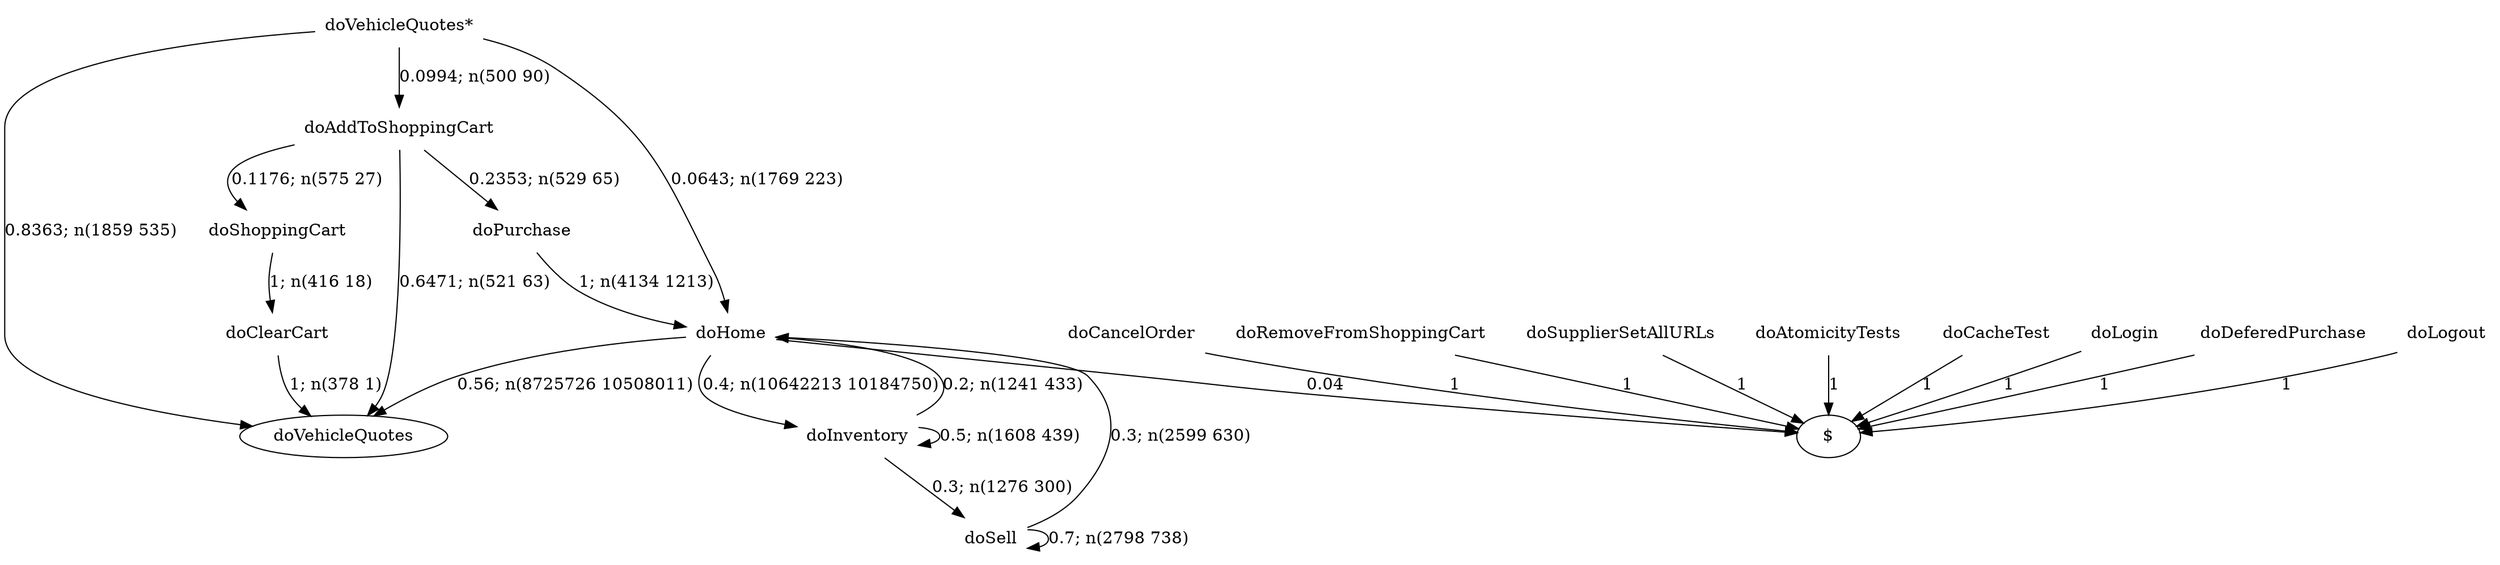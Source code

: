 digraph G {"doVehicleQuotes*" [label="doVehicleQuotes*",shape=none];"doSupplierSetAllURLs" [label="doSupplierSetAllURLs",shape=none];"doAtomicityTests" [label="doAtomicityTests",shape=none];"doCacheTest" [label="doCacheTest",shape=none];"doLogin" [label="doLogin",shape=none];"doAddToShoppingCart" [label="doAddToShoppingCart",shape=none];"doDeferedPurchase" [label="doDeferedPurchase",shape=none];"doHome" [label="doHome",shape=none];"doShoppingCart" [label="doShoppingCart",shape=none];"doClearCart" [label="doClearCart",shape=none];"doPurchase" [label="doPurchase",shape=none];"doInventory" [label="doInventory",shape=none];"doSell" [label="doSell",shape=none];"doLogout" [label="doLogout",shape=none];"doCancelOrder" [label="doCancelOrder",shape=none];"doRemoveFromShoppingCart" [label="doRemoveFromShoppingCart",shape=none];"doVehicleQuotes*"->"doVehicleQuotes" [style=solid,label="0.8363; n(1859 535)"];"doVehicleQuotes*"->"doAddToShoppingCart" [style=solid,label="0.0994; n(500 90)"];"doVehicleQuotes*"->"doHome" [style=solid,label="0.0643; n(1769 223)"];"doSupplierSetAllURLs"->"$" [style=solid,label="1"];"doAtomicityTests"->"$" [style=solid,label="1"];"doCacheTest"->"$" [style=solid,label="1"];"doLogin"->"$" [style=solid,label="1"];"doAddToShoppingCart"->"doVehicleQuotes" [style=solid,label="0.6471; n(521 63)"];"doAddToShoppingCart"->"doShoppingCart" [style=solid,label="0.1176; n(575 27)"];"doAddToShoppingCart"->"doPurchase" [style=solid,label="0.2353; n(529 65)"];"doDeferedPurchase"->"$" [style=solid,label="1"];"doHome"->"doVehicleQuotes" [style=solid,label="0.56; n(8725726 10508011)"];"doHome"->"doInventory" [style=solid,label="0.4; n(10642213 10184750)"];"doHome"->"$" [style=solid,label="0.04"];"doShoppingCart"->"doClearCart" [style=solid,label="1; n(416 18)"];"doClearCart"->"doVehicleQuotes" [style=solid,label="1; n(378 1)"];"doPurchase"->"doHome" [style=solid,label="1; n(4134 1213)"];"doInventory"->"doHome" [style=solid,label="0.2; n(1241 433)"];"doInventory"->"doInventory" [style=solid,label="0.5; n(1608 439)"];"doInventory"->"doSell" [style=solid,label="0.3; n(1276 300)"];"doSell"->"doHome" [style=solid,label="0.3; n(2599 630)"];"doSell"->"doSell" [style=solid,label="0.7; n(2798 738)"];"doLogout"->"$" [style=solid,label="1"];"doCancelOrder"->"$" [style=solid,label="1"];"doRemoveFromShoppingCart"->"$" [style=solid,label="1"];}